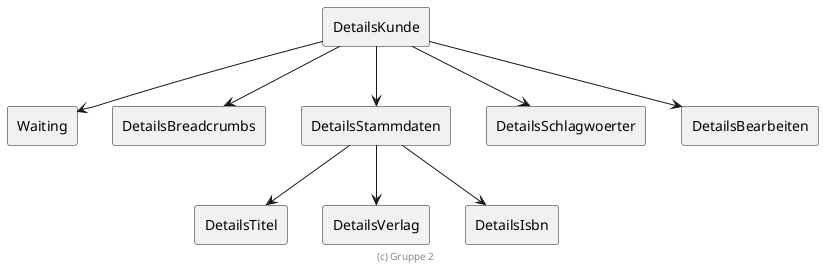 ' Copyright (C) 2022 - present Gruppe 2, Hochschule Karlsruhe
'
' This program is free software: you can redistribute it and/or modify
' it under the terms of the GNU General Public License as published by
' the Free Software Foundation, either version 3 of the License, or
' (at your option) any later version.
'
' This program is distributed in the hope that it will be useful,
' but WITHOUT ANY WARRANTY; without even the implied warranty of
' MERCHANTABILITY or FITNESS FOR A PARTICULAR PURPOSE.  See the
' GNU General Public License for more details.
'
' You should have received a copy of the GNU General Public License
' along with this program.  If not, see <https://www.gnu.org/licenses/>.

' Preview durch <Alt>d

@startuml DetailsKunde

'top to bottom direction

rectangle DetailsKunde
rectangle Waiting
rectangle DetailsBreadcrumbs
rectangle DetailsStammdaten
rectangle DetailsSchlagwoerter
rectangle DetailsBearbeiten

DetailsKunde --> Waiting
DetailsKunde --> DetailsBreadcrumbs
DetailsKunde --> DetailsStammdaten
DetailsKunde --> DetailsSchlagwoerter
DetailsKunde --> DetailsBearbeiten

rectangle DetailsTitel
rectangle DetailsVerlag
rectangle DetailsIsbn

DetailsStammdaten --> DetailsTitel
DetailsStammdaten --> DetailsVerlag
DetailsStammdaten --> DetailsIsbn

footer (c) Gruppe 2

@enduml
